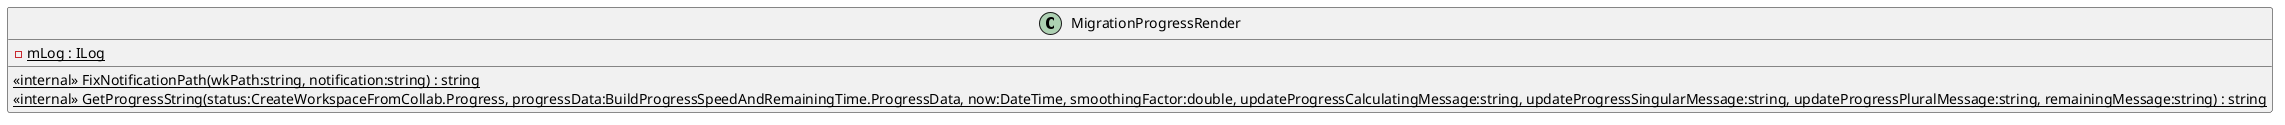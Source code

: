 @startuml
class MigrationProgressRender {
    <<internal>> {static} FixNotificationPath(wkPath:string, notification:string) : string
    <<internal>> {static} GetProgressString(status:CreateWorkspaceFromCollab.Progress, progressData:BuildProgressSpeedAndRemainingTime.ProgressData, now:DateTime, smoothingFactor:double, updateProgressCalculatingMessage:string, updateProgressSingularMessage:string, updateProgressPluralMessage:string, remainingMessage:string) : string
    {static} - mLog : ILog
}
@enduml
